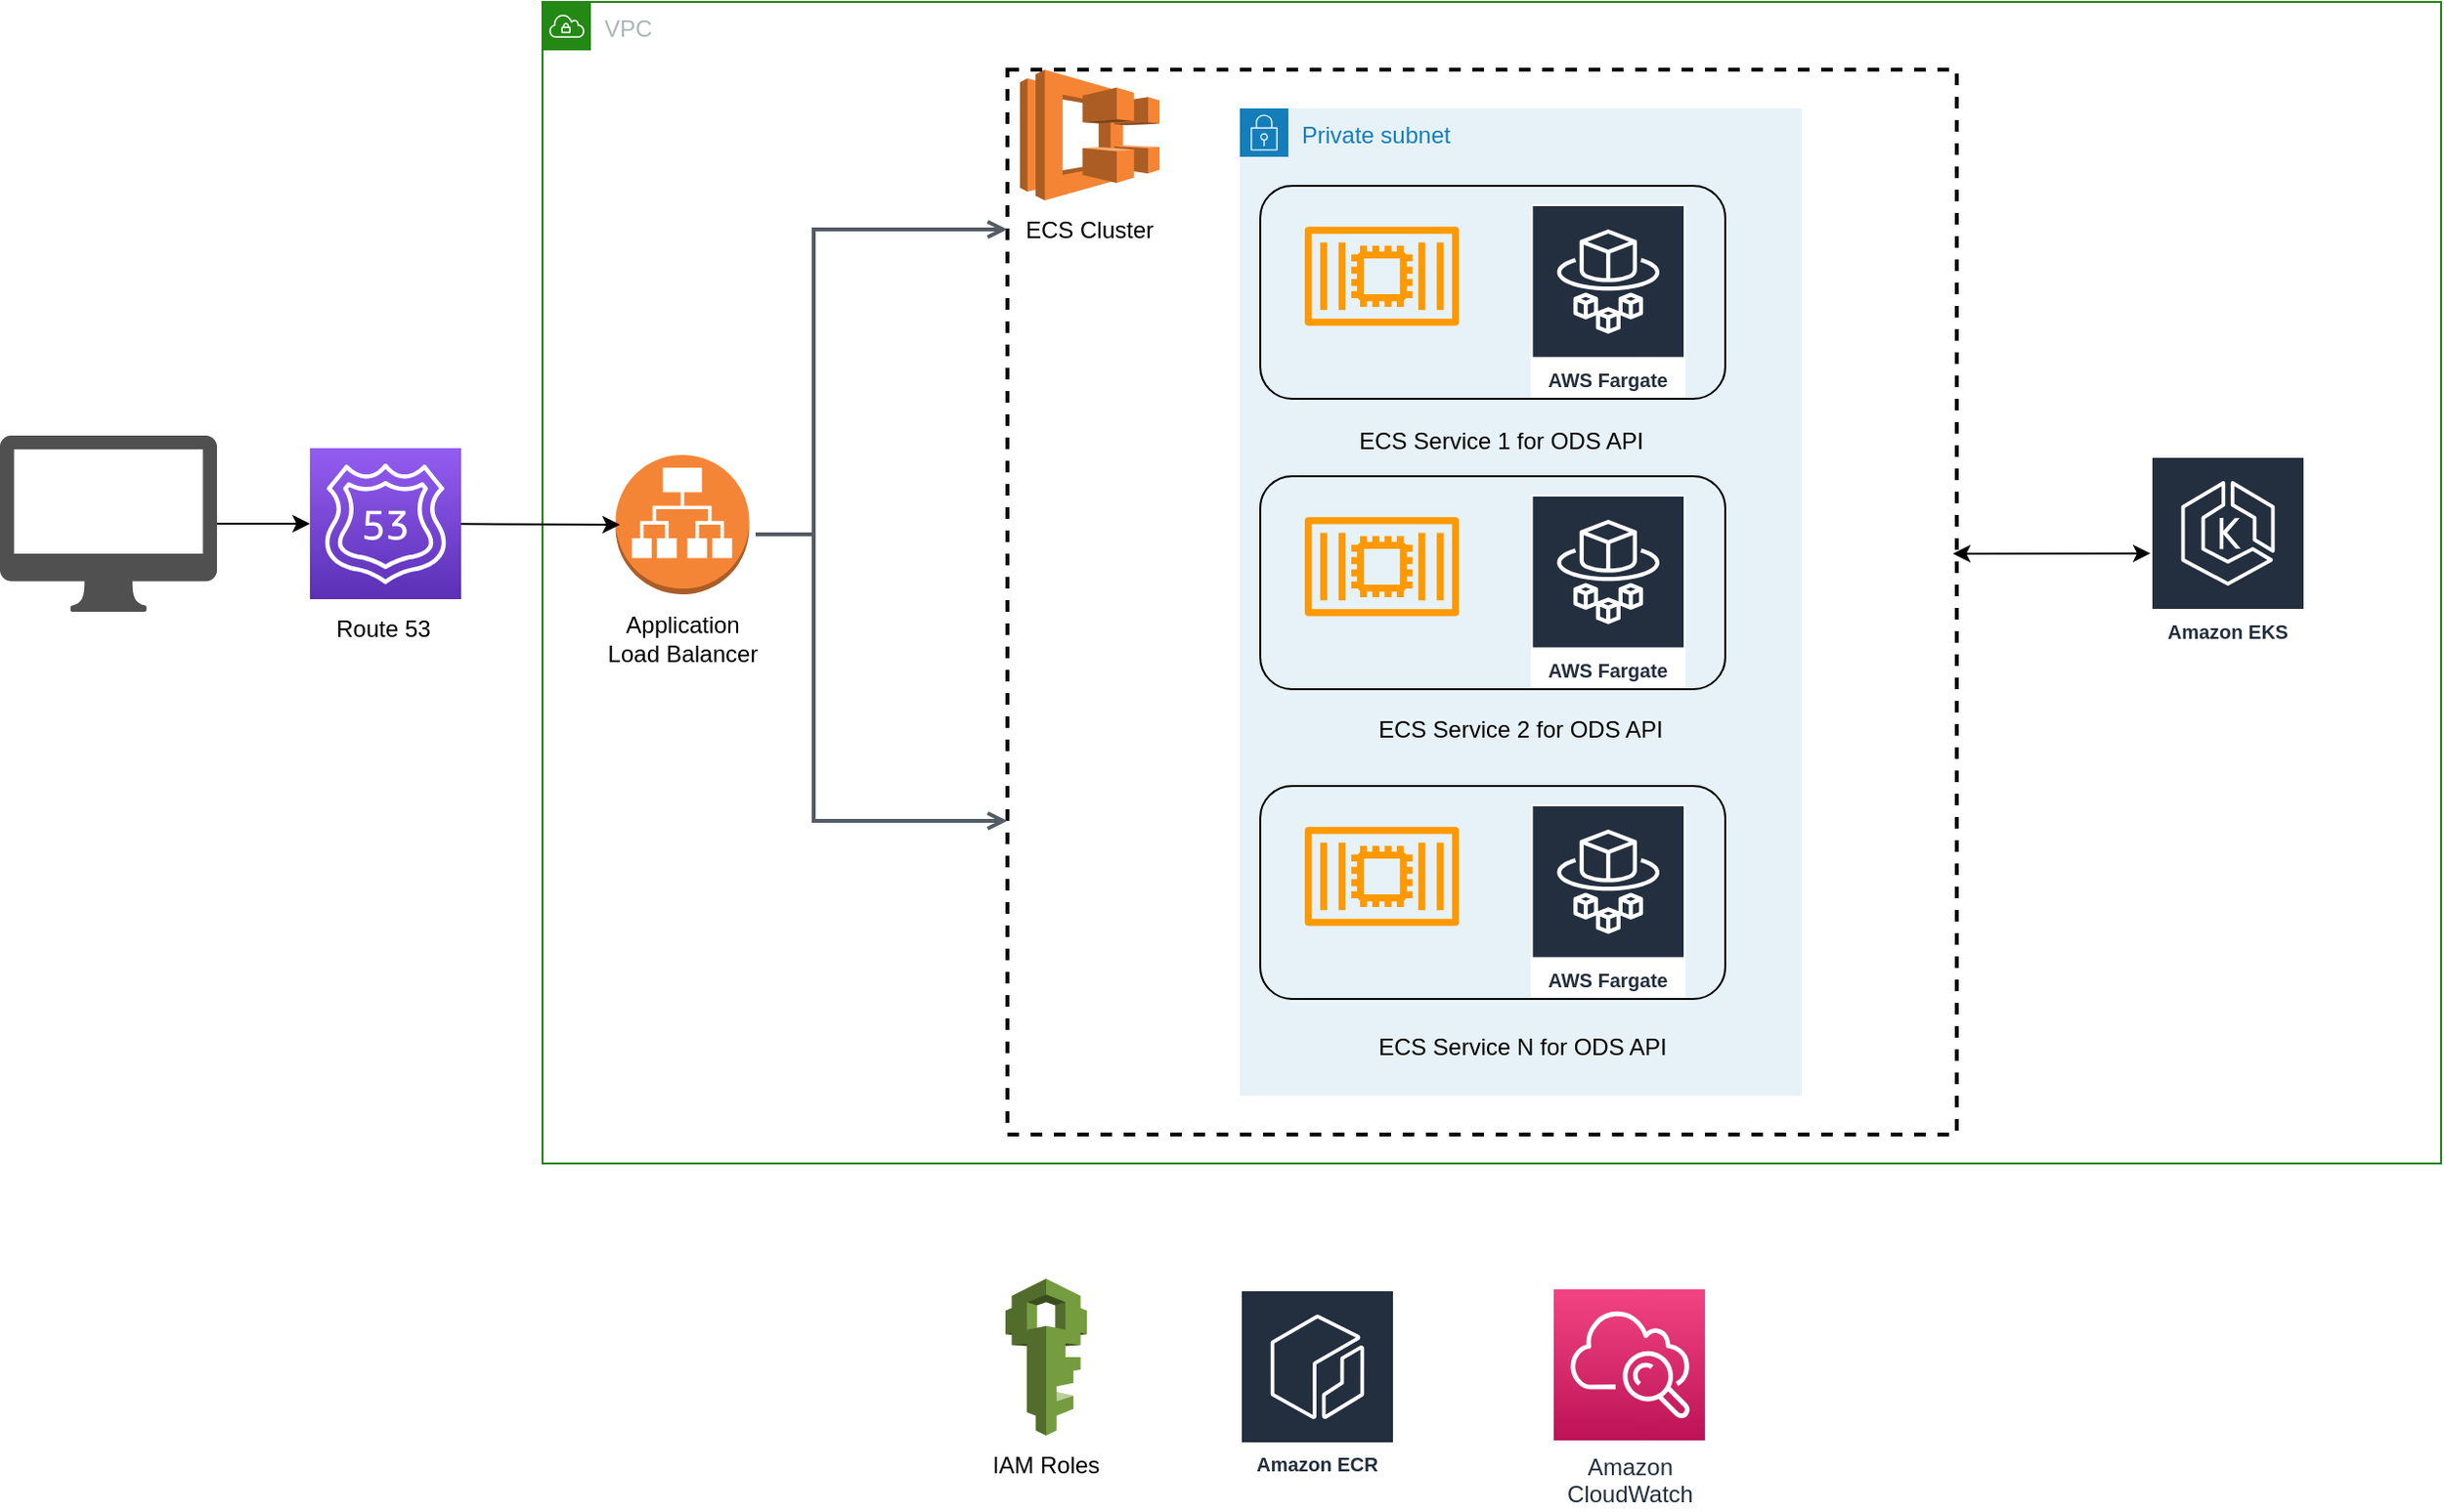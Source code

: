 <mxfile version="15.4.3" type="github"><diagram id="Ht1M8jgEwFfnCIfOTk4-" name="Page-1"><mxGraphModel dx="2031" dy="1089" grid="1" gridSize="10" guides="1" tooltips="1" connect="1" arrows="1" fold="1" page="1" pageScale="1" pageWidth="1169" pageHeight="827" math="0" shadow="0"><root><mxCell id="0"/><mxCell id="1" parent="0"/><mxCell id="NHT3D6W3xdUMvILp9pMi-20" value="VPC" style="points=[[0,0],[0.25,0],[0.5,0],[0.75,0],[1,0],[1,0.25],[1,0.5],[1,0.75],[1,1],[0.75,1],[0.5,1],[0.25,1],[0,1],[0,0.75],[0,0.5],[0,0.25]];outlineConnect=0;gradientColor=none;html=1;whiteSpace=wrap;fontSize=12;fontStyle=0;shape=mxgraph.aws4.group;grIcon=mxgraph.aws4.group_vpc;strokeColor=#248814;fillColor=none;verticalAlign=top;align=left;spacingLeft=30;fontColor=#AAB7B8;dashed=0;fontFamily=Helvetica;" vertex="1" parent="1"><mxGeometry x="400" y="35" width="980" height="600" as="geometry"/></mxCell><mxCell id="NHT3D6W3xdUMvILp9pMi-32" value="" style="rounded=0;whiteSpace=wrap;html=1;dashed=1;fontFamily=Helvetica;fontColor=default;strokeWidth=2;fillColor=none;gradientColor=none;" vertex="1" parent="1"><mxGeometry x="640" y="70" width="490" height="550" as="geometry"/></mxCell><mxCell id="NHT3D6W3xdUMvILp9pMi-65" style="edgeStyle=none;rounded=0;orthogonalLoop=1;jettySize=auto;html=1;fontFamily=Helvetica;fontColor=default;endArrow=classic;endFill=1;startArrow=none;entryX=0;entryY=0.5;entryDx=0;entryDy=0;entryPerimeter=0;" edge="1" parent="1" source="NHT3D6W3xdUMvILp9pMi-66" target="NHT3D6W3xdUMvILp9pMi-43"><mxGeometry relative="1" as="geometry"><mxPoint x="110" y="314.667" as="sourcePoint"/><mxPoint x="210" y="315" as="targetPoint"/></mxGeometry></mxCell><mxCell id="UEzPUAAOIrF-is8g5C7q-121" value="Amazon&lt;br&gt;CloudWatch&lt;br&gt;" style="outlineConnect=0;fontColor=#232F3E;gradientColor=#F34482;gradientDirection=north;fillColor=#BC1356;strokeColor=#ffffff;dashed=0;verticalLabelPosition=bottom;verticalAlign=top;align=center;html=1;fontSize=12;fontStyle=0;aspect=fixed;shape=mxgraph.aws4.resourceIcon;resIcon=mxgraph.aws4.cloudwatch;labelBackgroundColor=#ffffff;" parent="1" vertex="1"><mxGeometry x="922.0" y="700" width="78" height="78" as="geometry"/></mxCell><mxCell id="NHT3D6W3xdUMvILp9pMi-7" value="Amazon EKS" style="sketch=0;outlineConnect=0;fontColor=#232F3E;gradientColor=none;strokeColor=#ffffff;fillColor=#232F3E;dashed=0;verticalLabelPosition=middle;verticalAlign=bottom;align=center;html=1;whiteSpace=wrap;fontSize=10;fontStyle=1;spacing=3;shape=mxgraph.aws4.productIcon;prIcon=mxgraph.aws4.eks;fontFamily=Helvetica;" vertex="1" parent="1"><mxGeometry x="1230" y="269.5" width="80" height="100.5" as="geometry"/></mxCell><mxCell id="NHT3D6W3xdUMvILp9pMi-8" value="Amazon ECR" style="sketch=0;outlineConnect=0;fontColor=#232F3E;gradientColor=none;strokeColor=#ffffff;fillColor=#232F3E;dashed=0;verticalLabelPosition=middle;verticalAlign=bottom;align=center;html=1;whiteSpace=wrap;fontSize=10;fontStyle=1;spacing=3;shape=mxgraph.aws4.productIcon;prIcon=mxgraph.aws4.ecr;" vertex="1" parent="1"><mxGeometry x="760" y="700" width="80" height="100" as="geometry"/></mxCell><mxCell id="NHT3D6W3xdUMvILp9pMi-12" value="Private subnet" style="points=[[0,0],[0.25,0],[0.5,0],[0.75,0],[1,0],[1,0.25],[1,0.5],[1,0.75],[1,1],[0.75,1],[0.5,1],[0.25,1],[0,1],[0,0.75],[0,0.5],[0,0.25]];outlineConnect=0;gradientColor=none;html=1;whiteSpace=wrap;fontSize=12;fontStyle=0;shape=mxgraph.aws4.group;grIcon=mxgraph.aws4.group_security_group;grStroke=0;strokeColor=#147EBA;fillColor=#E6F2F8;verticalAlign=top;align=left;spacingLeft=30;fontColor=#147EBA;dashed=0;fontFamily=Helvetica;" vertex="1" parent="1"><mxGeometry x="760" y="90" width="290" height="510" as="geometry"/></mxCell><mxCell id="NHT3D6W3xdUMvILp9pMi-17" value="" style="group" vertex="1" connectable="0" parent="1"><mxGeometry x="770.5" y="130" width="240" height="110" as="geometry"/></mxCell><mxCell id="NHT3D6W3xdUMvILp9pMi-6" value="AWS Fargate" style="sketch=0;outlineConnect=0;fontColor=#232F3E;gradientColor=none;strokeColor=#ffffff;fillColor=#232F3E;dashed=0;verticalLabelPosition=middle;verticalAlign=bottom;align=center;html=1;whiteSpace=wrap;fontSize=10;fontStyle=1;spacing=3;shape=mxgraph.aws4.productIcon;prIcon=mxgraph.aws4.fargate;" vertex="1" parent="NHT3D6W3xdUMvILp9pMi-17"><mxGeometry x="139.709" y="9.5" width="79.834" height="100.0" as="geometry"/></mxCell><mxCell id="NHT3D6W3xdUMvILp9pMi-14" value="" style="rounded=1;whiteSpace=wrap;html=1;fontFamily=Helvetica;fontColor=default;fillColor=none;" vertex="1" parent="NHT3D6W3xdUMvILp9pMi-17"><mxGeometry width="240" height="110.0" as="geometry"/></mxCell><mxCell id="NHT3D6W3xdUMvILp9pMi-13" value="" style="sketch=0;outlineConnect=0;fontColor=#232F3E;gradientColor=none;fillColor=#FF9900;strokeColor=none;dashed=0;verticalLabelPosition=bottom;verticalAlign=top;align=center;html=1;fontSize=12;fontStyle=0;aspect=fixed;pointerEvents=1;shape=mxgraph.aws4.container_2;fontFamily=Helvetica;" vertex="1" parent="NHT3D6W3xdUMvILp9pMi-17"><mxGeometry x="23.002" y="21.0" width="79.629" height="51.429" as="geometry"/></mxCell><mxCell id="NHT3D6W3xdUMvILp9pMi-22" value="" style="group" vertex="1" connectable="0" parent="1"><mxGeometry x="640" y="70" width="85" height="97.5" as="geometry"/></mxCell><mxCell id="NHT3D6W3xdUMvILp9pMi-18" value="" style="outlineConnect=0;dashed=0;verticalLabelPosition=bottom;verticalAlign=top;align=center;html=1;shape=mxgraph.aws3.ecs;fillColor=#F58534;fontFamily=Helvetica;fontColor=default;" vertex="1" parent="NHT3D6W3xdUMvILp9pMi-22"><mxGeometry x="6.5" width="72" height="67.5" as="geometry"/></mxCell><mxCell id="NHT3D6W3xdUMvILp9pMi-19" value="ECS Cluster" style="text;html=1;strokeColor=none;fillColor=none;align=center;verticalAlign=middle;whiteSpace=wrap;rounded=0;fontFamily=Helvetica;fontColor=default;" vertex="1" parent="NHT3D6W3xdUMvILp9pMi-22"><mxGeometry y="67.5" width="85" height="30" as="geometry"/></mxCell><mxCell id="NHT3D6W3xdUMvILp9pMi-23" value="" style="group" vertex="1" connectable="0" parent="1"><mxGeometry x="770.5" y="440" width="240" height="110" as="geometry"/></mxCell><mxCell id="NHT3D6W3xdUMvILp9pMi-24" value="AWS Fargate" style="sketch=0;outlineConnect=0;fontColor=#232F3E;gradientColor=none;strokeColor=#ffffff;fillColor=#232F3E;dashed=0;verticalLabelPosition=middle;verticalAlign=bottom;align=center;html=1;whiteSpace=wrap;fontSize=10;fontStyle=1;spacing=3;shape=mxgraph.aws4.productIcon;prIcon=mxgraph.aws4.fargate;" vertex="1" parent="NHT3D6W3xdUMvILp9pMi-23"><mxGeometry x="139.709" y="9.5" width="79.834" height="100.0" as="geometry"/></mxCell><mxCell id="NHT3D6W3xdUMvILp9pMi-25" value="" style="rounded=1;whiteSpace=wrap;html=1;fontFamily=Helvetica;fontColor=default;fillColor=none;" vertex="1" parent="NHT3D6W3xdUMvILp9pMi-23"><mxGeometry width="240" height="110.0" as="geometry"/></mxCell><mxCell id="NHT3D6W3xdUMvILp9pMi-26" value="" style="sketch=0;outlineConnect=0;fontColor=#232F3E;gradientColor=none;fillColor=#FF9900;strokeColor=none;dashed=0;verticalLabelPosition=bottom;verticalAlign=top;align=center;html=1;fontSize=12;fontStyle=0;aspect=fixed;pointerEvents=1;shape=mxgraph.aws4.container_2;fontFamily=Helvetica;" vertex="1" parent="NHT3D6W3xdUMvILp9pMi-23"><mxGeometry x="23.002" y="21.0" width="79.629" height="51.429" as="geometry"/></mxCell><mxCell id="NHT3D6W3xdUMvILp9pMi-27" value="" style="group" vertex="1" connectable="0" parent="1"><mxGeometry x="770.5" y="280" width="240" height="110" as="geometry"/></mxCell><mxCell id="NHT3D6W3xdUMvILp9pMi-28" value="AWS Fargate" style="sketch=0;outlineConnect=0;fontColor=#232F3E;gradientColor=none;strokeColor=#ffffff;fillColor=#232F3E;dashed=0;verticalLabelPosition=middle;verticalAlign=bottom;align=center;html=1;whiteSpace=wrap;fontSize=10;fontStyle=1;spacing=3;shape=mxgraph.aws4.productIcon;prIcon=mxgraph.aws4.fargate;" vertex="1" parent="NHT3D6W3xdUMvILp9pMi-27"><mxGeometry x="139.709" y="9.5" width="79.834" height="100.0" as="geometry"/></mxCell><mxCell id="NHT3D6W3xdUMvILp9pMi-29" value="" style="rounded=1;whiteSpace=wrap;html=1;fontFamily=Helvetica;fontColor=default;fillColor=none;" vertex="1" parent="NHT3D6W3xdUMvILp9pMi-27"><mxGeometry width="240" height="110.0" as="geometry"/></mxCell><mxCell id="NHT3D6W3xdUMvILp9pMi-30" value="" style="sketch=0;outlineConnect=0;fontColor=#232F3E;gradientColor=none;fillColor=#FF9900;strokeColor=none;dashed=0;verticalLabelPosition=bottom;verticalAlign=top;align=center;html=1;fontSize=12;fontStyle=0;aspect=fixed;pointerEvents=1;shape=mxgraph.aws4.container_2;fontFamily=Helvetica;" vertex="1" parent="NHT3D6W3xdUMvILp9pMi-27"><mxGeometry x="23.002" y="21.0" width="79.629" height="51.429" as="geometry"/></mxCell><mxCell id="NHT3D6W3xdUMvILp9pMi-33" value="ECS Service 1 for ODS API" style="text;html=1;strokeColor=none;fillColor=none;align=center;verticalAlign=middle;whiteSpace=wrap;rounded=0;dashed=1;fontFamily=Helvetica;fontColor=default;" vertex="1" parent="1"><mxGeometry x="790" y="247" width="210" height="30" as="geometry"/></mxCell><mxCell id="NHT3D6W3xdUMvILp9pMi-34" value="ECS Service 2 for ODS API" style="text;html=1;strokeColor=none;fillColor=none;align=center;verticalAlign=middle;whiteSpace=wrap;rounded=0;dashed=1;fontFamily=Helvetica;fontColor=default;" vertex="1" parent="1"><mxGeometry x="800" y="395.5" width="210" height="30" as="geometry"/></mxCell><mxCell id="NHT3D6W3xdUMvILp9pMi-35" value="ECS Service N for ODS API" style="text;html=1;strokeColor=none;fillColor=none;align=center;verticalAlign=middle;whiteSpace=wrap;rounded=0;dashed=1;fontFamily=Helvetica;fontColor=default;" vertex="1" parent="1"><mxGeometry x="800.5" y="560" width="210" height="30" as="geometry"/></mxCell><mxCell id="NHT3D6W3xdUMvILp9pMi-41" value="" style="group" vertex="1" connectable="0" parent="1"><mxGeometry x="430" y="269" width="84.5" height="110" as="geometry"/></mxCell><mxCell id="NHT3D6W3xdUMvILp9pMi-11" value="" style="outlineConnect=0;dashed=0;verticalLabelPosition=bottom;verticalAlign=top;align=center;shape=mxgraph.aws3.application_load_balancer;fillColor=#F58536;gradientColor=none;html=1;fontColor=default;" vertex="1" parent="NHT3D6W3xdUMvILp9pMi-41"><mxGeometry x="7.75" width="69" height="72" as="geometry"/></mxCell><mxCell id="NHT3D6W3xdUMvILp9pMi-39" value="Application Load Balancer" style="text;html=1;strokeColor=none;fillColor=none;align=center;verticalAlign=middle;whiteSpace=wrap;rounded=0;dashed=1;fontFamily=Helvetica;fontColor=default;" vertex="1" parent="NHT3D6W3xdUMvILp9pMi-41"><mxGeometry y="80" width="84.5" height="30" as="geometry"/></mxCell><mxCell id="NHT3D6W3xdUMvILp9pMi-44" value="" style="group" vertex="1" connectable="0" parent="1"><mxGeometry x="280" y="265.5" width="78" height="108" as="geometry"/></mxCell><mxCell id="NHT3D6W3xdUMvILp9pMi-43" value="" style="sketch=0;points=[[0,0,0],[0.25,0,0],[0.5,0,0],[0.75,0,0],[1,0,0],[0,1,0],[0.25,1,0],[0.5,1,0],[0.75,1,0],[1,1,0],[0,0.25,0],[0,0.5,0],[0,0.75,0],[1,0.25,0],[1,0.5,0],[1,0.75,0]];outlineConnect=0;fontColor=#232F3E;gradientColor=#945DF2;gradientDirection=north;fillColor=#5A30B5;strokeColor=#ffffff;dashed=0;verticalLabelPosition=bottom;verticalAlign=top;align=center;html=1;fontSize=12;fontStyle=0;aspect=fixed;shape=mxgraph.aws4.resourceIcon;resIcon=mxgraph.aws4.route_53;fontFamily=Helvetica;" vertex="1" parent="NHT3D6W3xdUMvILp9pMi-44"><mxGeometry width="78" height="78" as="geometry"/></mxCell><mxCell id="NHT3D6W3xdUMvILp9pMi-37" value="Route 53" style="text;html=1;strokeColor=none;fillColor=none;align=center;verticalAlign=middle;whiteSpace=wrap;rounded=0;dashed=1;fontFamily=Helvetica;fontColor=default;" vertex="1" parent="NHT3D6W3xdUMvILp9pMi-44"><mxGeometry x="8" y="78" width="59.574" height="30" as="geometry"/></mxCell><mxCell id="NHT3D6W3xdUMvILp9pMi-56" value="" style="endArrow=classic;startArrow=classic;html=1;rounded=0;fontFamily=Helvetica;fontColor=default;" edge="1" parent="1" target="NHT3D6W3xdUMvILp9pMi-7"><mxGeometry width="50" height="50" relative="1" as="geometry"><mxPoint x="1128" y="320" as="sourcePoint"/><mxPoint x="1190" y="130" as="targetPoint"/><Array as="points"><mxPoint x="1128" y="320"/></Array></mxGeometry></mxCell><mxCell id="NHT3D6W3xdUMvILp9pMi-64" style="edgeStyle=none;rounded=0;orthogonalLoop=1;jettySize=auto;html=1;fontFamily=Helvetica;fontColor=default;endArrow=classic;endFill=1;" edge="1" parent="1" source="NHT3D6W3xdUMvILp9pMi-43"><mxGeometry relative="1" as="geometry"><mxPoint x="440" y="305" as="targetPoint"/></mxGeometry></mxCell><mxCell id="NHT3D6W3xdUMvILp9pMi-70" value="" style="group" vertex="1" connectable="0" parent="1"><mxGeometry x="630" y="694.5" width="60" height="111" as="geometry"/></mxCell><mxCell id="NHT3D6W3xdUMvILp9pMi-68" value="" style="outlineConnect=0;dashed=0;verticalLabelPosition=bottom;verticalAlign=top;align=center;html=1;shape=mxgraph.aws3.iam;fillColor=#759C3E;gradientColor=none;fontFamily=Helvetica;fontColor=default;strokeWidth=2;" vertex="1" parent="NHT3D6W3xdUMvILp9pMi-70"><mxGeometry x="9" width="42" height="81" as="geometry"/></mxCell><mxCell id="NHT3D6W3xdUMvILp9pMi-69" value="IAM Roles" style="text;html=1;strokeColor=none;fillColor=none;align=center;verticalAlign=middle;whiteSpace=wrap;rounded=0;dashed=1;fontFamily=Helvetica;fontColor=default;" vertex="1" parent="NHT3D6W3xdUMvILp9pMi-70"><mxGeometry y="81" width="60" height="30" as="geometry"/></mxCell><mxCell id="NHT3D6W3xdUMvILp9pMi-71" style="edgeStyle=orthogonalEdgeStyle;rounded=0;orthogonalLoop=1;jettySize=auto;html=1;endArrow=open;endFill=0;strokeColor=#545B64;strokeWidth=2;fontSize=14;" edge="1" parent="1"><mxGeometry relative="1" as="geometry"><mxPoint x="510" y="310" as="sourcePoint"/><mxPoint x="640" y="458" as="targetPoint"/><Array as="points"><mxPoint x="540" y="310"/><mxPoint x="540" y="458"/></Array></mxGeometry></mxCell><mxCell id="NHT3D6W3xdUMvILp9pMi-72" style="edgeStyle=elbowEdgeStyle;rounded=0;orthogonalLoop=1;jettySize=auto;html=1;endArrow=open;endFill=0;strokeColor=#545B64;strokeWidth=2;fontSize=14;entryX=0;entryY=0.5;entryDx=0;entryDy=0;" edge="1" parent="1" target="NHT3D6W3xdUMvILp9pMi-19"><mxGeometry relative="1" as="geometry"><mxPoint x="540" y="310" as="sourcePoint"/><mxPoint x="620" y="277.0" as="targetPoint"/><Array as="points"><mxPoint x="540" y="200"/></Array></mxGeometry></mxCell><mxCell id="NHT3D6W3xdUMvILp9pMi-66" value="" style="sketch=0;pointerEvents=1;shadow=0;dashed=0;html=1;strokeColor=none;fillColor=#505050;labelPosition=center;verticalLabelPosition=bottom;verticalAlign=top;outlineConnect=0;align=center;shape=mxgraph.office.devices.mac_client;fontFamily=Helvetica;fontColor=default;" vertex="1" parent="1"><mxGeometry x="120" y="259" width="112" height="91" as="geometry"/></mxCell></root></mxGraphModel></diagram></mxfile>